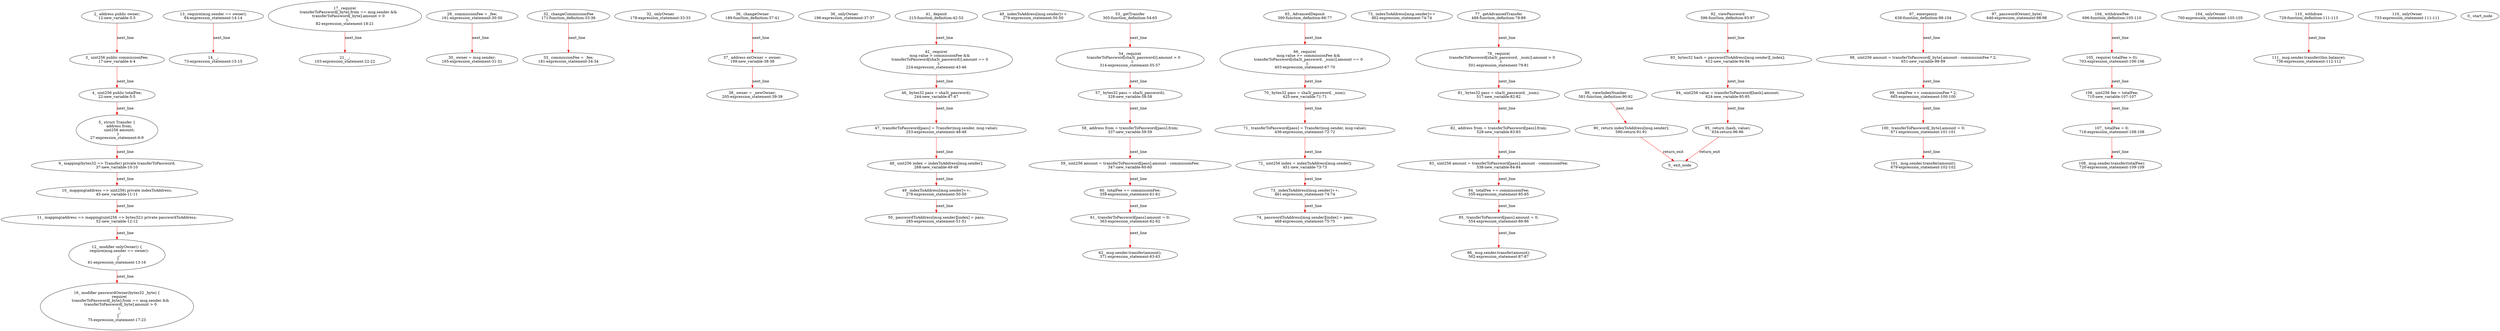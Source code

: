 digraph  {
12 [label="2_ address public owner;\n12-new_variable-3-3", type_label=new_variable];
17 [label="3_ uint256 public commissionFee;\n17-new_variable-4-4", type_label=new_variable];
22 [label="4_ uint256 public totalFee;\n22-new_variable-5-5", type_label=new_variable];
27 [label="5_ struct Transfer {\n    address from;\n    uint256 amount;\n  }\n27-expression_statement-6-9", type_label=expression_statement];
37 [label="9_ mapping(bytes32 => Transfer) private transferToPassword;\n37-new_variable-10-10", type_label=new_variable];
45 [label="10_ mapping(address => uint256) private indexToAddress;\n45-new_variable-11-11", type_label=new_variable];
52 [label="11_ mapping(address => mapping(uint256 => bytes32)) private passwordToAddress;\n52-new_variable-12-12", type_label=new_variable];
61 [label="12_ modifier onlyOwner() {\n    require(msg.sender == owner);\n    _;\n  }\n61-expression_statement-13-16", type_label=expression_statement];
64 [label="13_ require(msg.sender == owner);\n64-expression_statement-14-14", type_label=expression_statement];
73 [label="14_ _;\n73-expression_statement-15-15", type_label=expression_statement];
75 [label="16_ modifier passwordOwner(bytes32 _byte) {\n    require(\n      transferToPassword[_byte].from == msg.sender &&\n      transferToPassword[_byte].amount > 0\n    );\n    _;\n  }\n75-expression_statement-17-23", type_label=expression_statement];
82 [label="17_ require(\n      transferToPassword[_byte].from == msg.sender &&\n      transferToPassword[_byte].amount > 0\n    );\n82-expression_statement-18-21", type_label=expression_statement];
103 [label="21_ _;\n103-expression_statement-22-22", type_label=expression_statement];
161 [label="29_ commissionFee = _fee;\n161-expression_statement-30-30", type_label=expression_statement];
165 [label="30_ owner = msg.sender;\n165-expression_statement-31-31", type_label=expression_statement];
171 [label="32_ changeCommissionFee\n171-function_definition-33-36", type_label=function_definition];
178 [label="32_ onlyOwner\n178-expression_statement-33-33", type_label=expression_statement];
181 [label="33_ commissionFee = _fee;\n181-expression_statement-34-34", type_label=expression_statement];
189 [label="36_ changeOwner\n189-function_definition-37-41", type_label=function_definition];
196 [label="36_ onlyOwner\n196-expression_statement-37-37", type_label=expression_statement];
199 [label="37_ address exOwner = owner;\n199-new_variable-38-38", type_label=new_variable];
205 [label="38_ owner = _newOwner;\n205-expression_statement-39-39", type_label=expression_statement];
215 [label="41_ deposit\n215-function_definition-42-53", type_label=function_definition];
224 [label="42_ require(\n      msg.value > commissionFee &&\n      transferToPassword[sha3(_password)].amount == 0\n    );\n224-expression_statement-43-46", type_label=expression_statement];
244 [label="46_ bytes32 pass = sha3(_password);\n244-new_variable-47-47", type_label=new_variable];
253 [label="47_ transferToPassword[pass] = Transfer(msg.sender, msg.value);\n253-expression_statement-48-48", type_label=expression_statement];
268 [label="48_ uint256 index = indexToAddress[msg.sender];\n268-new_variable-49-49", type_label=new_variable];
278 [label="49_ indexToAddress[msg.sender]++;\n278-expression_statement-50-50", type_label=expression_statement];
279 [label="49_ indexToAddress[msg.sender]++\n279-expression_statement-50-50", type_label=expression_statement];
285 [label="50_ passwordToAddress[msg.sender][index] = pass;\n285-expression_statement-51-51", type_label=expression_statement];
305 [label="53_ getTransfer\n305-function_definition-54-65", type_label=function_definition];
314 [label="54_ require(\n      transferToPassword[sha3(_password)].amount > 0\n    );\n314-expression_statement-55-57", type_label=expression_statement];
328 [label="57_ bytes32 pass = sha3(_password);\n328-new_variable-58-58", type_label=new_variable];
337 [label="58_ address from = transferToPassword[pass].from;\n337-new_variable-59-59", type_label=new_variable];
347 [label="59_ uint256 amount = transferToPassword[pass].amount - commissionFee;\n347-new_variable-60-60", type_label=new_variable];
359 [label="60_ totalFee += commissionFee;\n359-expression_statement-61-61", type_label=expression_statement];
363 [label="61_ transferToPassword[pass].amount = 0;\n363-expression_statement-62-62", type_label=expression_statement];
371 [label="62_ msg.sender.transfer(amount);\n371-expression_statement-63-63", type_label=expression_statement];
390 [label="65_ AdvancedDeposit\n390-function_definition-66-77", type_label=function_definition];
403 [label="66_ require(\n      msg.value >= commissionFee &&\n      transferToPassword[sha3(_password, _num)].amount == 0\n    );\n403-expression_statement-67-70", type_label=expression_statement];
425 [label="70_ bytes32 pass = sha3(_password, _num);\n425-new_variable-71-71", type_label=new_variable];
436 [label="71_ transferToPassword[pass] = Transfer(msg.sender, msg.value);\n436-expression_statement-72-72", type_label=expression_statement];
451 [label="72_ uint256 index = indexToAddress[msg.sender];\n451-new_variable-73-73", type_label=new_variable];
461 [label="73_ indexToAddress[msg.sender]++;\n461-expression_statement-74-74", type_label=expression_statement];
462 [label="73_ indexToAddress[msg.sender]++\n462-expression_statement-74-74", type_label=expression_statement];
468 [label="74_ passwordToAddress[msg.sender][index] = pass;\n468-expression_statement-75-75", type_label=expression_statement];
488 [label="77_ getAdvancedTransfer\n488-function_definition-78-89", type_label=function_definition];
501 [label="78_ require(\n      transferToPassword[sha3(_password, _num)].amount > 0\n    );\n501-expression_statement-79-81", type_label=expression_statement];
517 [label="81_ bytes32 pass = sha3(_password, _num);\n517-new_variable-82-82", type_label=new_variable];
528 [label="82_ address from = transferToPassword[pass].from;\n528-new_variable-83-83", type_label=new_variable];
538 [label="83_ uint256 amount = transferToPassword[pass].amount - commissionFee;\n538-new_variable-84-84", type_label=new_variable];
550 [label="84_ totalFee += commissionFee;\n550-expression_statement-85-85", type_label=expression_statement];
554 [label="85_ transferToPassword[pass].amount = 0;\n554-expression_statement-86-86", type_label=expression_statement];
562 [label="86_ msg.sender.transfer(amount);\n562-expression_statement-87-87", type_label=expression_statement];
581 [label="89_ viewIndexNumber\n581-function_definition-90-92", type_label=function_definition];
590 [label="90_ return indexToAddress[msg.sender];\n590-return-91-91", type_label=return];
596 [label="92_ viewPassword\n596-function_definition-93-97", type_label=function_definition];
612 [label="93_ bytes32 hash = passwordToAddress[msg.sender][_index];\n612-new_variable-94-94", type_label=new_variable];
624 [label="94_ uint256 value = transferToPassword[hash].amount;\n624-new_variable-95-95", type_label=new_variable];
634 [label="95_ return (hash, value);\n634-return-96-96", type_label=return];
638 [label="97_ emergency\n638-function_definition-98-104", type_label=function_definition];
646 [label="97_ passwordOwner(_byte)\n646-expression_statement-98-98", type_label=expression_statement];
651 [label="98_ uint256 amount = transferToPassword[_byte].amount - commissionFee * 2;\n651-new_variable-99-99", type_label=new_variable];
665 [label="99_ totalFee += commissionFee * 2;\n665-expression_statement-100-100", type_label=expression_statement];
671 [label="100_ transferToPassword[_byte].amount = 0;\n671-expression_statement-101-101", type_label=expression_statement];
679 [label="101_ msg.sender.transfer(amount);\n679-expression_statement-102-102", type_label=expression_statement];
696 [label="104_ withdrawFee\n696-function_definition-105-110", type_label=function_definition];
700 [label="104_ onlyOwner\n700-expression_statement-105-105", type_label=expression_statement];
703 [label="105_ require( totalFee > 0);\n703-expression_statement-106-106", type_label=expression_statement];
710 [label="106_ uint256 fee = totalFee;\n710-new_variable-107-107", type_label=new_variable];
716 [label="107_ totalFee = 0;\n716-expression_statement-108-108", type_label=expression_statement];
720 [label="108_ msg.sender.transfer(totalFee);\n720-expression_statement-109-109", type_label=expression_statement];
729 [label="110_ withdraw\n729-function_definition-111-113", type_label=function_definition];
733 [label="110_ onlyOwner\n733-expression_statement-111-111", type_label=expression_statement];
736 [label="111_ msg.sender.transfer(this.balance);\n736-expression_statement-112-112", type_label=expression_statement];
1 [label="0_ start_node", type_label=start];
2 [label="0_ exit_node", type_label=exit];
12 -> 17  [color=red, controlflow_type=next_line, edge_type=CFG_edge, key=0, label=next_line];
17 -> 22  [color=red, controlflow_type=next_line, edge_type=CFG_edge, key=0, label=next_line];
22 -> 27  [color=red, controlflow_type=next_line, edge_type=CFG_edge, key=0, label=next_line];
27 -> 37  [color=red, controlflow_type=next_line, edge_type=CFG_edge, key=0, label=next_line];
37 -> 45  [color=red, controlflow_type=next_line, edge_type=CFG_edge, key=0, label=next_line];
45 -> 52  [color=red, controlflow_type=next_line, edge_type=CFG_edge, key=0, label=next_line];
52 -> 61  [color=red, controlflow_type=next_line, edge_type=CFG_edge, key=0, label=next_line];
61 -> 75  [color=red, controlflow_type=next_line, edge_type=CFG_edge, key=0, label=next_line];
64 -> 73  [color=red, controlflow_type=next_line, edge_type=CFG_edge, key=0, label=next_line];
82 -> 103  [color=red, controlflow_type=next_line, edge_type=CFG_edge, key=0, label=next_line];
161 -> 165  [color=red, controlflow_type=next_line, edge_type=CFG_edge, key=0, label=next_line];
171 -> 181  [color=red, controlflow_type=next_line, edge_type=CFG_edge, key=0, label=next_line];
189 -> 199  [color=red, controlflow_type=next_line, edge_type=CFG_edge, key=0, label=next_line];
199 -> 205  [color=red, controlflow_type=next_line, edge_type=CFG_edge, key=0, label=next_line];
215 -> 224  [color=red, controlflow_type=next_line, edge_type=CFG_edge, key=0, label=next_line];
224 -> 244  [color=red, controlflow_type=next_line, edge_type=CFG_edge, key=0, label=next_line];
244 -> 253  [color=red, controlflow_type=next_line, edge_type=CFG_edge, key=0, label=next_line];
253 -> 268  [color=red, controlflow_type=next_line, edge_type=CFG_edge, key=0, label=next_line];
268 -> 278  [color=red, controlflow_type=next_line, edge_type=CFG_edge, key=0, label=next_line];
278 -> 285  [color=red, controlflow_type=next_line, edge_type=CFG_edge, key=0, label=next_line];
305 -> 314  [color=red, controlflow_type=next_line, edge_type=CFG_edge, key=0, label=next_line];
314 -> 328  [color=red, controlflow_type=next_line, edge_type=CFG_edge, key=0, label=next_line];
328 -> 337  [color=red, controlflow_type=next_line, edge_type=CFG_edge, key=0, label=next_line];
337 -> 347  [color=red, controlflow_type=next_line, edge_type=CFG_edge, key=0, label=next_line];
347 -> 359  [color=red, controlflow_type=next_line, edge_type=CFG_edge, key=0, label=next_line];
359 -> 363  [color=red, controlflow_type=next_line, edge_type=CFG_edge, key=0, label=next_line];
363 -> 371  [color=red, controlflow_type=next_line, edge_type=CFG_edge, key=0, label=next_line];
390 -> 403  [color=red, controlflow_type=next_line, edge_type=CFG_edge, key=0, label=next_line];
403 -> 425  [color=red, controlflow_type=next_line, edge_type=CFG_edge, key=0, label=next_line];
425 -> 436  [color=red, controlflow_type=next_line, edge_type=CFG_edge, key=0, label=next_line];
436 -> 451  [color=red, controlflow_type=next_line, edge_type=CFG_edge, key=0, label=next_line];
451 -> 461  [color=red, controlflow_type=next_line, edge_type=CFG_edge, key=0, label=next_line];
461 -> 468  [color=red, controlflow_type=next_line, edge_type=CFG_edge, key=0, label=next_line];
488 -> 501  [color=red, controlflow_type=next_line, edge_type=CFG_edge, key=0, label=next_line];
501 -> 517  [color=red, controlflow_type=next_line, edge_type=CFG_edge, key=0, label=next_line];
517 -> 528  [color=red, controlflow_type=next_line, edge_type=CFG_edge, key=0, label=next_line];
528 -> 538  [color=red, controlflow_type=next_line, edge_type=CFG_edge, key=0, label=next_line];
538 -> 550  [color=red, controlflow_type=next_line, edge_type=CFG_edge, key=0, label=next_line];
550 -> 554  [color=red, controlflow_type=next_line, edge_type=CFG_edge, key=0, label=next_line];
554 -> 562  [color=red, controlflow_type=next_line, edge_type=CFG_edge, key=0, label=next_line];
581 -> 590  [color=red, controlflow_type=next_line, edge_type=CFG_edge, key=0, label=next_line];
590 -> 2  [color=red, controlflow_type=return_exit, edge_type=CFG_edge, key=0, label=return_exit];
596 -> 612  [color=red, controlflow_type=next_line, edge_type=CFG_edge, key=0, label=next_line];
612 -> 624  [color=red, controlflow_type=next_line, edge_type=CFG_edge, key=0, label=next_line];
624 -> 634  [color=red, controlflow_type=next_line, edge_type=CFG_edge, key=0, label=next_line];
634 -> 2  [color=red, controlflow_type=return_exit, edge_type=CFG_edge, key=0, label=return_exit];
638 -> 651  [color=red, controlflow_type=next_line, edge_type=CFG_edge, key=0, label=next_line];
651 -> 665  [color=red, controlflow_type=next_line, edge_type=CFG_edge, key=0, label=next_line];
665 -> 671  [color=red, controlflow_type=next_line, edge_type=CFG_edge, key=0, label=next_line];
671 -> 679  [color=red, controlflow_type=next_line, edge_type=CFG_edge, key=0, label=next_line];
696 -> 703  [color=red, controlflow_type=next_line, edge_type=CFG_edge, key=0, label=next_line];
703 -> 710  [color=red, controlflow_type=next_line, edge_type=CFG_edge, key=0, label=next_line];
710 -> 716  [color=red, controlflow_type=next_line, edge_type=CFG_edge, key=0, label=next_line];
716 -> 720  [color=red, controlflow_type=next_line, edge_type=CFG_edge, key=0, label=next_line];
729 -> 736  [color=red, controlflow_type=next_line, edge_type=CFG_edge, key=0, label=next_line];
}
